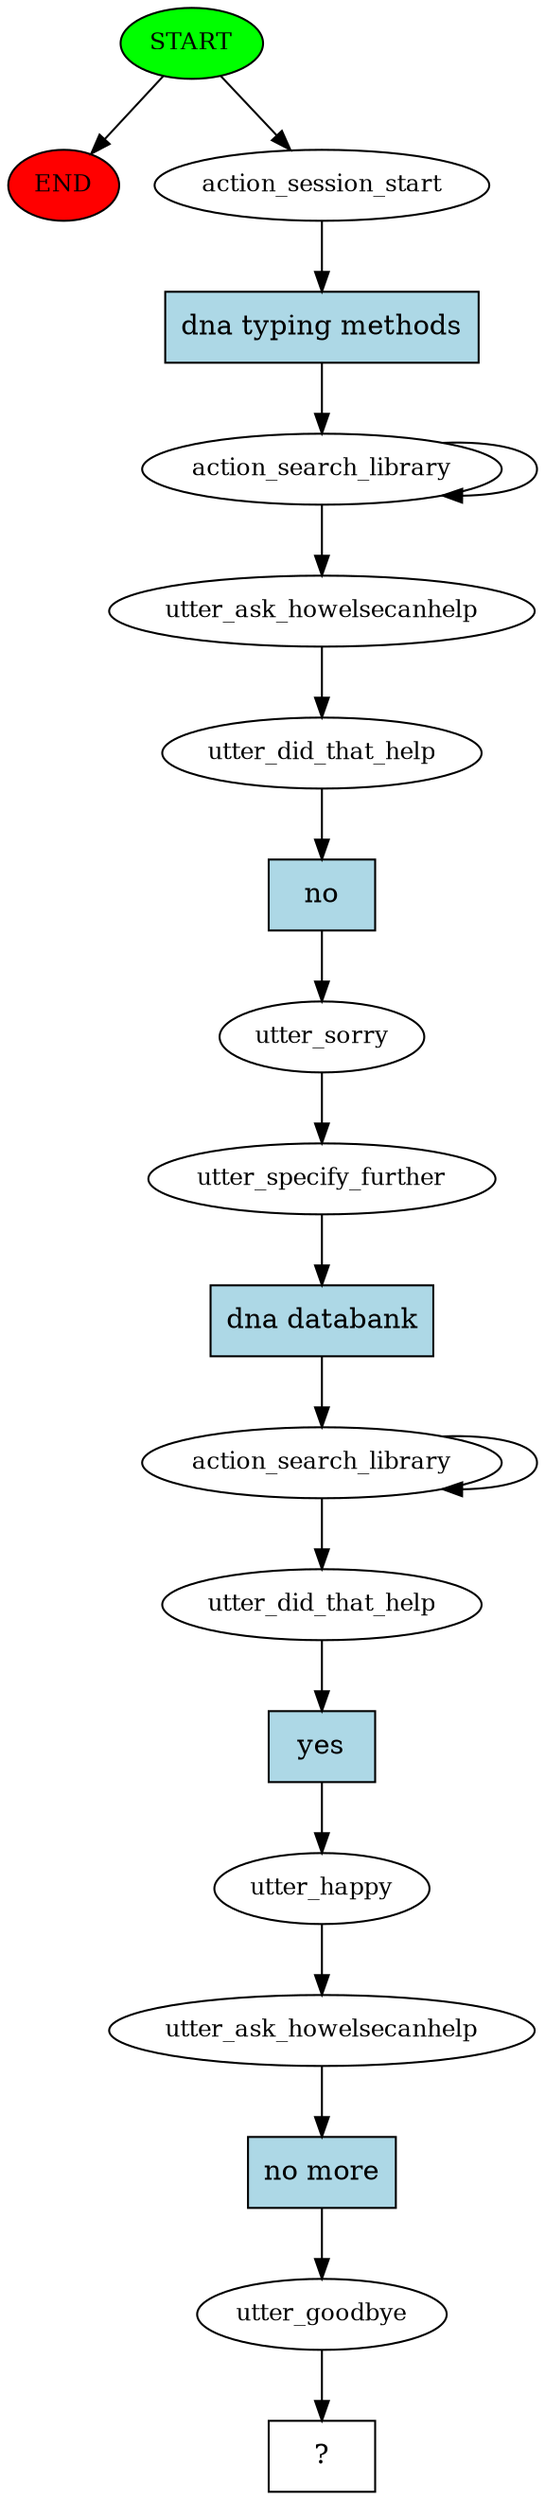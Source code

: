 digraph  {
0 [class="start active", fillcolor=green, fontsize=12, label=START, style=filled];
"-1" [class=end, fillcolor=red, fontsize=12, label=END, style=filled];
1 [class=active, fontsize=12, label=action_session_start];
2 [class=active, fontsize=12, label=action_search_library];
4 [class=active, fontsize=12, label=utter_ask_howelsecanhelp];
5 [class=active, fontsize=12, label=utter_did_that_help];
6 [class=active, fontsize=12, label=utter_sorry];
7 [class=active, fontsize=12, label=utter_specify_further];
8 [class=active, fontsize=12, label=action_search_library];
10 [class=active, fontsize=12, label=utter_did_that_help];
11 [class=active, fontsize=12, label=utter_happy];
12 [class=active, fontsize=12, label=utter_ask_howelsecanhelp];
13 [class=active, fontsize=12, label=utter_goodbye];
14 [class="intent dashed active", label="  ?  ", shape=rect];
15 [class="intent active", fillcolor=lightblue, label="dna typing methods", shape=rect, style=filled];
16 [class="intent active", fillcolor=lightblue, label=no, shape=rect, style=filled];
17 [class="intent active", fillcolor=lightblue, label="dna databank", shape=rect, style=filled];
18 [class="intent active", fillcolor=lightblue, label=yes, shape=rect, style=filled];
19 [class="intent active", fillcolor=lightblue, label="no more", shape=rect, style=filled];
0 -> "-1"  [class="", key=NONE, label=""];
0 -> 1  [class=active, key=NONE, label=""];
1 -> 15  [class=active, key=0];
2 -> 4  [class=active, key=NONE, label=""];
2 -> 2  [class=active, key=NONE, label=""];
4 -> 5  [class=active, key=NONE, label=""];
5 -> 16  [class=active, key=0];
6 -> 7  [class=active, key=NONE, label=""];
7 -> 17  [class=active, key=0];
8 -> 10  [class=active, key=NONE, label=""];
8 -> 8  [class=active, key=NONE, label=""];
10 -> 18  [class=active, key=0];
11 -> 12  [class=active, key=NONE, label=""];
12 -> 19  [class=active, key=0];
13 -> 14  [class=active, key=NONE, label=""];
15 -> 2  [class=active, key=0];
16 -> 6  [class=active, key=0];
17 -> 8  [class=active, key=0];
18 -> 11  [class=active, key=0];
19 -> 13  [class=active, key=0];
}
